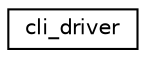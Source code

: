 digraph "Graphical Class Hierarchy"
{
  edge [fontname="Helvetica",fontsize="10",labelfontname="Helvetica",labelfontsize="10"];
  node [fontname="Helvetica",fontsize="10",shape=record];
  rankdir="LR";
  Node1 [label="cli_driver",height=0.2,width=0.4,color="black", fillcolor="white", style="filled",URL="$classcli__driver.html"];
}
